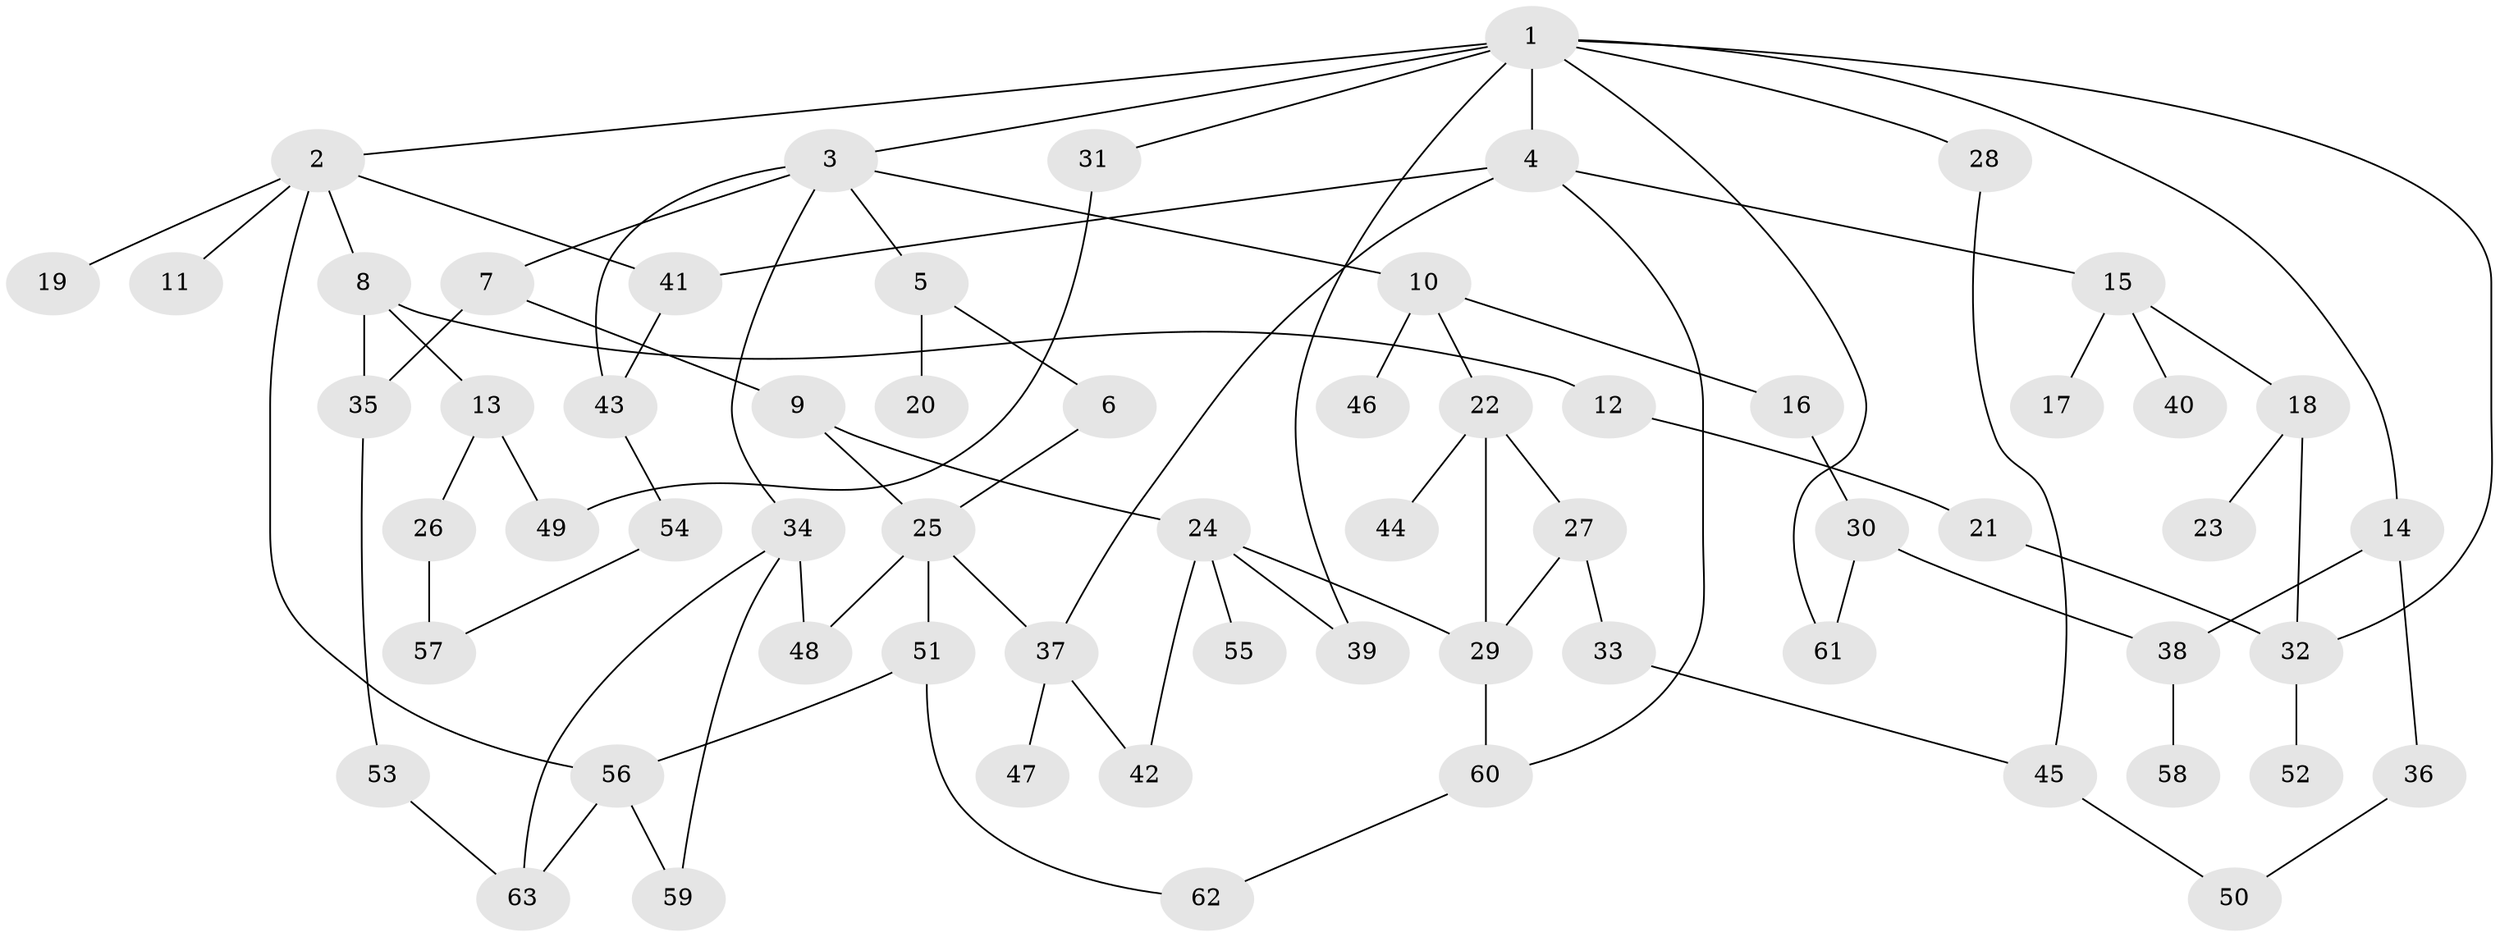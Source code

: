 // Generated by graph-tools (version 1.1) at 2025/34/03/09/25 02:34:32]
// undirected, 63 vertices, 86 edges
graph export_dot {
graph [start="1"]
  node [color=gray90,style=filled];
  1;
  2;
  3;
  4;
  5;
  6;
  7;
  8;
  9;
  10;
  11;
  12;
  13;
  14;
  15;
  16;
  17;
  18;
  19;
  20;
  21;
  22;
  23;
  24;
  25;
  26;
  27;
  28;
  29;
  30;
  31;
  32;
  33;
  34;
  35;
  36;
  37;
  38;
  39;
  40;
  41;
  42;
  43;
  44;
  45;
  46;
  47;
  48;
  49;
  50;
  51;
  52;
  53;
  54;
  55;
  56;
  57;
  58;
  59;
  60;
  61;
  62;
  63;
  1 -- 2;
  1 -- 3;
  1 -- 4;
  1 -- 14;
  1 -- 28;
  1 -- 31;
  1 -- 39;
  1 -- 61;
  1 -- 32;
  2 -- 8;
  2 -- 11;
  2 -- 19;
  2 -- 41;
  2 -- 56;
  3 -- 5;
  3 -- 7;
  3 -- 10;
  3 -- 34;
  3 -- 43;
  4 -- 15;
  4 -- 37;
  4 -- 41;
  4 -- 60;
  5 -- 6;
  5 -- 20;
  6 -- 25;
  7 -- 9;
  7 -- 35;
  8 -- 12;
  8 -- 13;
  8 -- 35;
  9 -- 24;
  9 -- 25;
  10 -- 16;
  10 -- 22;
  10 -- 46;
  12 -- 21;
  13 -- 26;
  13 -- 49;
  14 -- 36;
  14 -- 38;
  15 -- 17;
  15 -- 18;
  15 -- 40;
  16 -- 30;
  18 -- 23;
  18 -- 32;
  21 -- 32;
  22 -- 27;
  22 -- 44;
  22 -- 29;
  24 -- 29;
  24 -- 42;
  24 -- 55;
  24 -- 39;
  25 -- 51;
  25 -- 48;
  25 -- 37;
  26 -- 57;
  27 -- 33;
  27 -- 29;
  28 -- 45;
  29 -- 60;
  30 -- 38;
  30 -- 61;
  31 -- 49;
  32 -- 52;
  33 -- 45;
  34 -- 48;
  34 -- 59;
  34 -- 63;
  35 -- 53;
  36 -- 50;
  37 -- 47;
  37 -- 42;
  38 -- 58;
  41 -- 43;
  43 -- 54;
  45 -- 50;
  51 -- 56;
  51 -- 62;
  53 -- 63;
  54 -- 57;
  56 -- 59;
  56 -- 63;
  60 -- 62;
}
